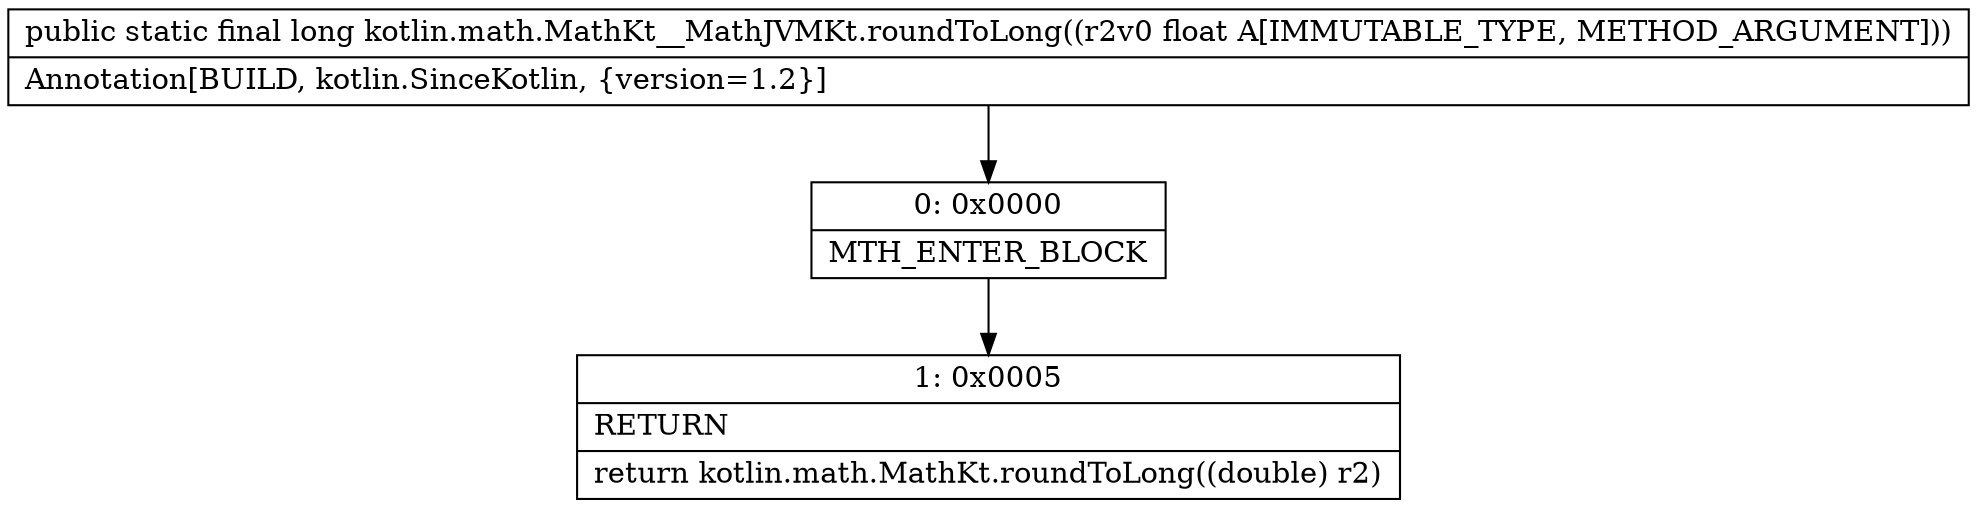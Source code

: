 digraph "CFG forkotlin.math.MathKt__MathJVMKt.roundToLong(F)J" {
Node_0 [shape=record,label="{0\:\ 0x0000|MTH_ENTER_BLOCK\l}"];
Node_1 [shape=record,label="{1\:\ 0x0005|RETURN\l|return kotlin.math.MathKt.roundToLong((double) r2)\l}"];
MethodNode[shape=record,label="{public static final long kotlin.math.MathKt__MathJVMKt.roundToLong((r2v0 float A[IMMUTABLE_TYPE, METHOD_ARGUMENT]))  | Annotation[BUILD, kotlin.SinceKotlin, \{version=1.2\}]\l}"];
MethodNode -> Node_0;
Node_0 -> Node_1;
}

